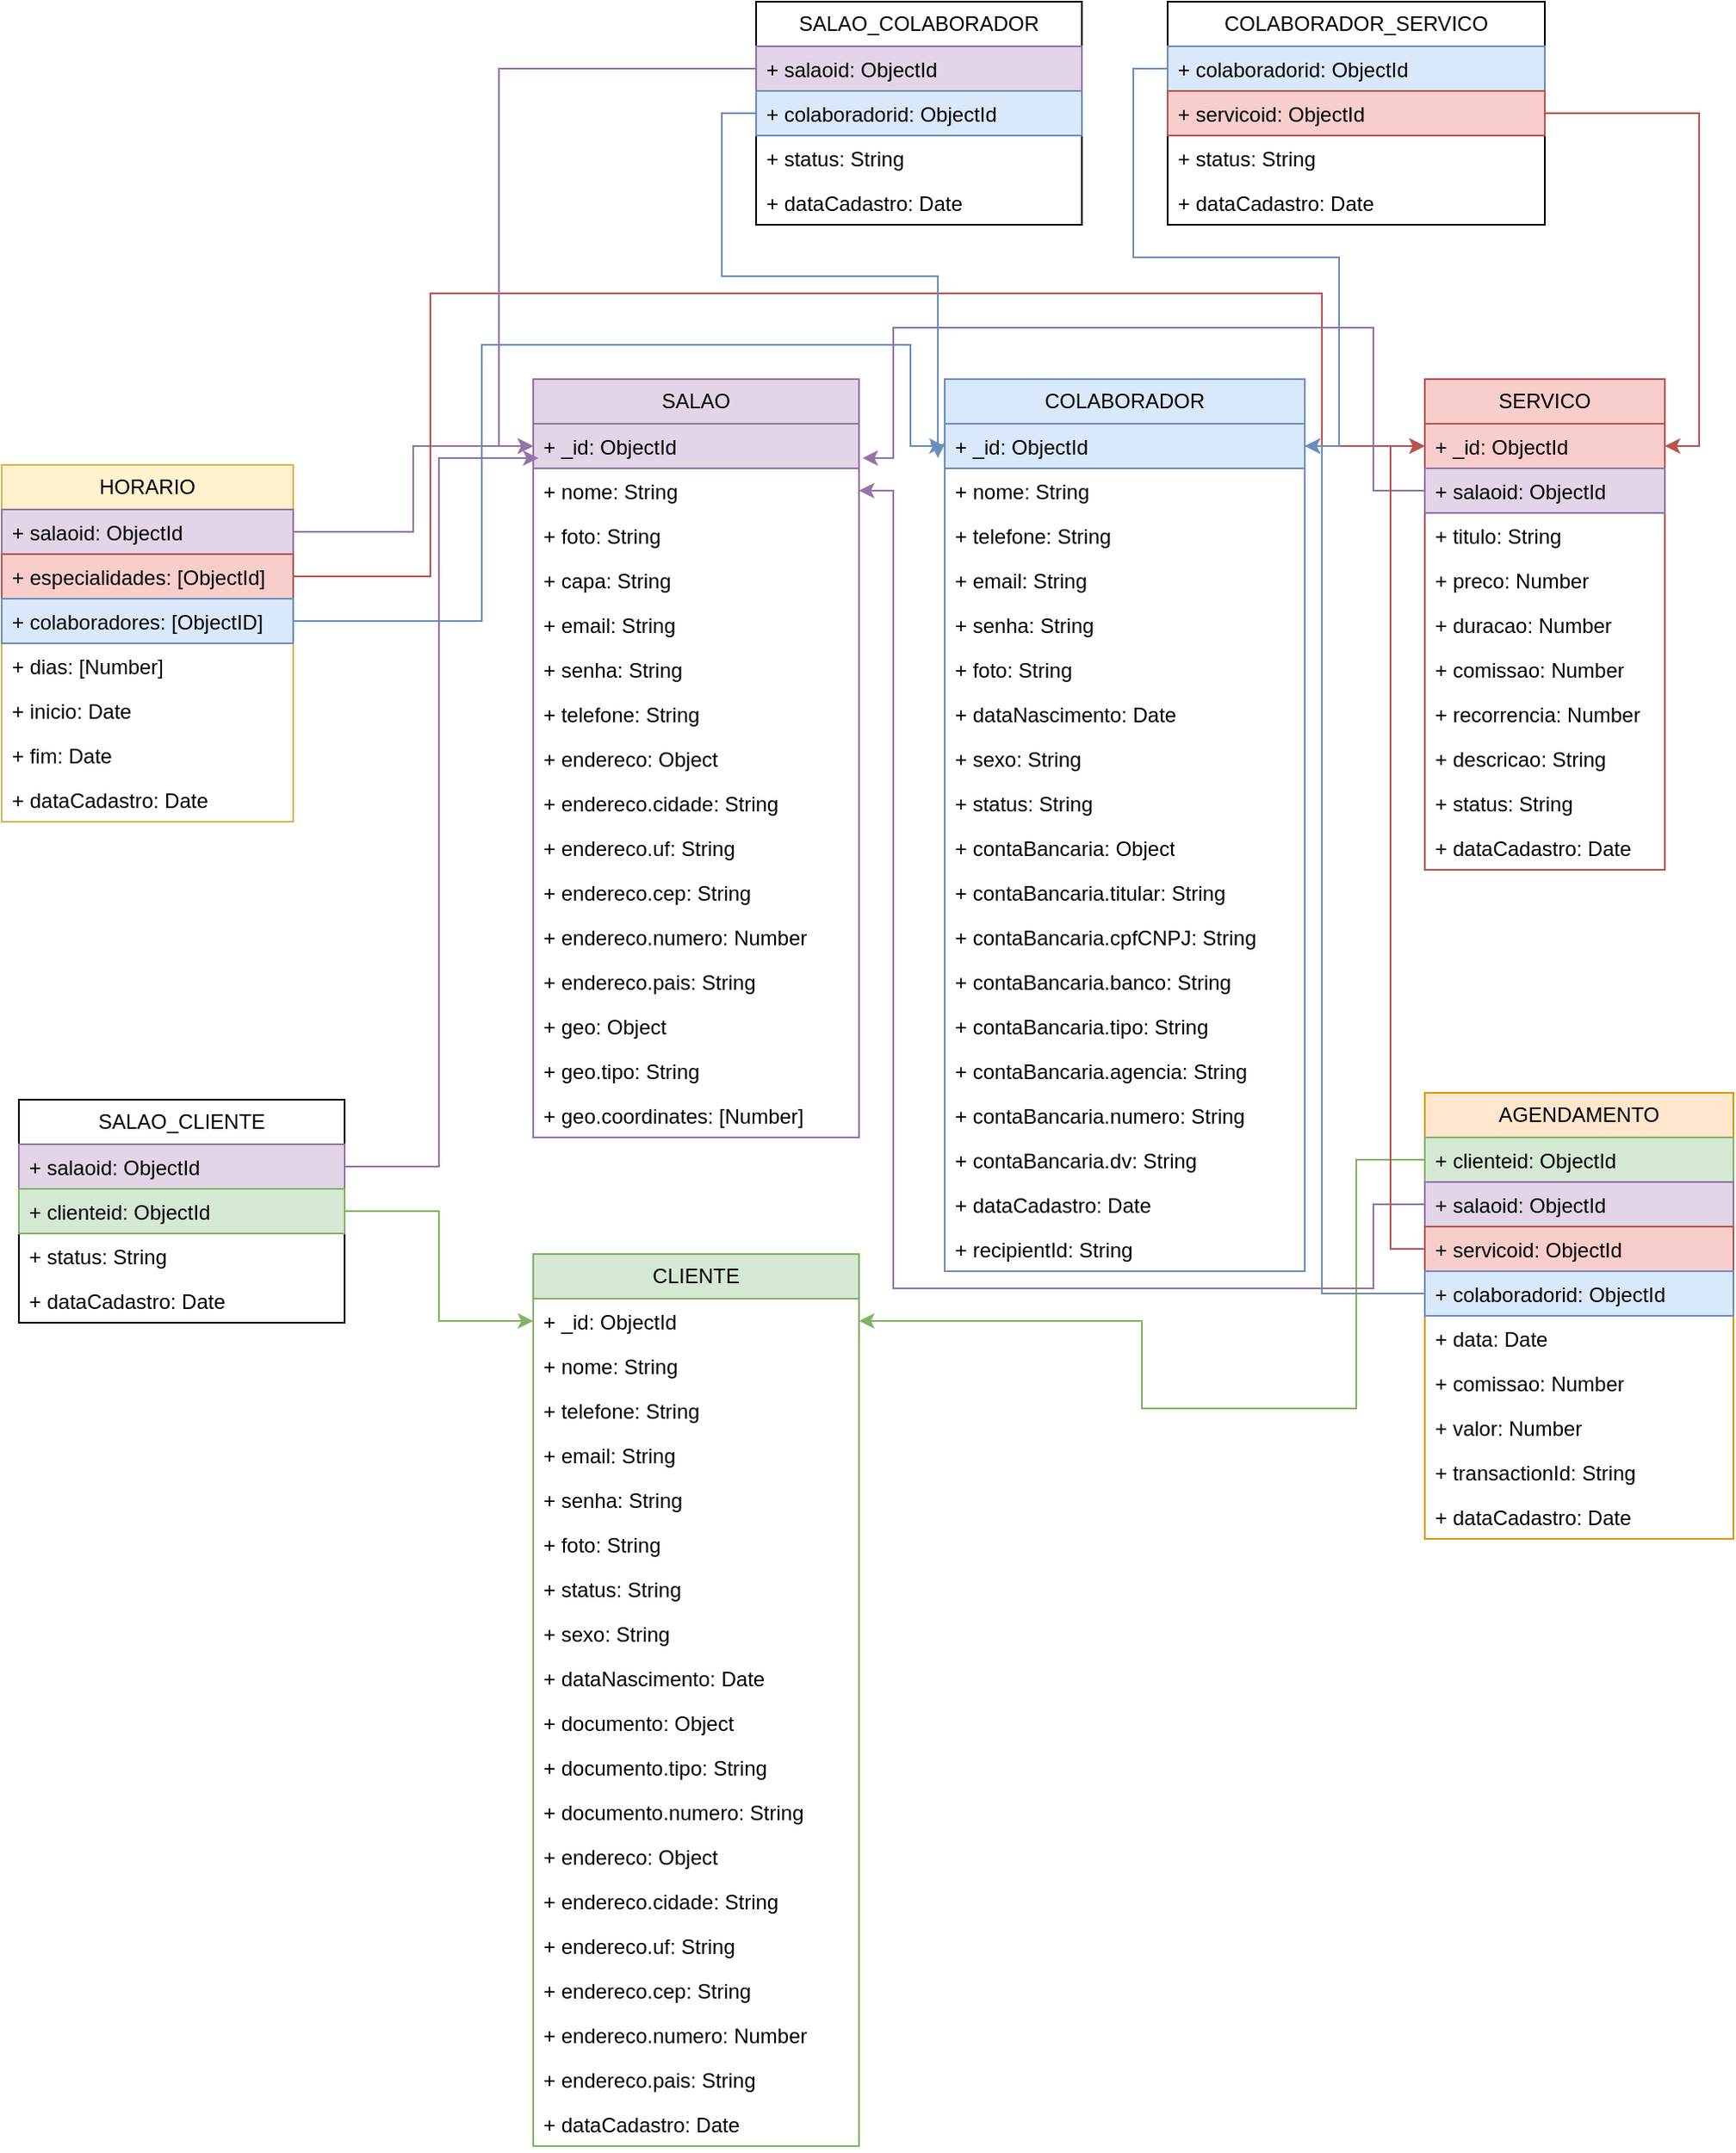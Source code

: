 <mxfile version="21.6.9" type="device">
  <diagram name="Página-1" id="pTal4wzW6NdU5dptqtZZ">
    <mxGraphModel dx="2876" dy="2298" grid="1" gridSize="10" guides="1" tooltips="1" connect="1" arrows="1" fold="1" page="1" pageScale="1" pageWidth="827" pageHeight="1169" math="0" shadow="0">
      <root>
        <mxCell id="0" />
        <mxCell id="1" parent="0" />
        <mxCell id="RB24_wowcTz3OjZPQ2FV-1" value="SALAO" style="swimlane;fontStyle=0;childLayout=stackLayout;horizontal=1;startSize=26;fillColor=#e1d5e7;horizontalStack=0;resizeParent=1;resizeParentMax=0;resizeLast=0;collapsible=1;marginBottom=0;whiteSpace=wrap;html=1;strokeColor=#9673a6;" vertex="1" parent="1">
          <mxGeometry x="20" y="80" width="190" height="442" as="geometry" />
        </mxCell>
        <mxCell id="RB24_wowcTz3OjZPQ2FV-2" value="+ _id: ObjectId" style="text;strokeColor=#9673a6;fillColor=#e1d5e7;align=left;verticalAlign=top;spacingLeft=4;spacingRight=4;overflow=hidden;rotatable=0;points=[[0,0.5],[1,0.5]];portConstraint=eastwest;whiteSpace=wrap;html=1;" vertex="1" parent="RB24_wowcTz3OjZPQ2FV-1">
          <mxGeometry y="26" width="190" height="26" as="geometry" />
        </mxCell>
        <mxCell id="RB24_wowcTz3OjZPQ2FV-3" value="+ nome: String" style="text;strokeColor=none;fillColor=none;align=left;verticalAlign=top;spacingLeft=4;spacingRight=4;overflow=hidden;rotatable=0;points=[[0,0.5],[1,0.5]];portConstraint=eastwest;whiteSpace=wrap;html=1;" vertex="1" parent="RB24_wowcTz3OjZPQ2FV-1">
          <mxGeometry y="52" width="190" height="26" as="geometry" />
        </mxCell>
        <mxCell id="RB24_wowcTz3OjZPQ2FV-4" value="+ foto: String" style="text;strokeColor=none;fillColor=none;align=left;verticalAlign=top;spacingLeft=4;spacingRight=4;overflow=hidden;rotatable=0;points=[[0,0.5],[1,0.5]];portConstraint=eastwest;whiteSpace=wrap;html=1;" vertex="1" parent="RB24_wowcTz3OjZPQ2FV-1">
          <mxGeometry y="78" width="190" height="26" as="geometry" />
        </mxCell>
        <mxCell id="RB24_wowcTz3OjZPQ2FV-5" value="+ capa: String" style="text;strokeColor=none;fillColor=none;align=left;verticalAlign=top;spacingLeft=4;spacingRight=4;overflow=hidden;rotatable=0;points=[[0,0.5],[1,0.5]];portConstraint=eastwest;whiteSpace=wrap;html=1;" vertex="1" parent="RB24_wowcTz3OjZPQ2FV-1">
          <mxGeometry y="104" width="190" height="26" as="geometry" />
        </mxCell>
        <mxCell id="RB24_wowcTz3OjZPQ2FV-6" value="+ email: String" style="text;strokeColor=none;fillColor=none;align=left;verticalAlign=top;spacingLeft=4;spacingRight=4;overflow=hidden;rotatable=0;points=[[0,0.5],[1,0.5]];portConstraint=eastwest;whiteSpace=wrap;html=1;" vertex="1" parent="RB24_wowcTz3OjZPQ2FV-1">
          <mxGeometry y="130" width="190" height="26" as="geometry" />
        </mxCell>
        <mxCell id="RB24_wowcTz3OjZPQ2FV-7" value="+ senha: String" style="text;strokeColor=none;fillColor=none;align=left;verticalAlign=top;spacingLeft=4;spacingRight=4;overflow=hidden;rotatable=0;points=[[0,0.5],[1,0.5]];portConstraint=eastwest;whiteSpace=wrap;html=1;" vertex="1" parent="RB24_wowcTz3OjZPQ2FV-1">
          <mxGeometry y="156" width="190" height="26" as="geometry" />
        </mxCell>
        <mxCell id="RB24_wowcTz3OjZPQ2FV-8" value="+ telefone: String" style="text;strokeColor=none;fillColor=none;align=left;verticalAlign=top;spacingLeft=4;spacingRight=4;overflow=hidden;rotatable=0;points=[[0,0.5],[1,0.5]];portConstraint=eastwest;whiteSpace=wrap;html=1;" vertex="1" parent="RB24_wowcTz3OjZPQ2FV-1">
          <mxGeometry y="182" width="190" height="26" as="geometry" />
        </mxCell>
        <mxCell id="RB24_wowcTz3OjZPQ2FV-9" value="+ endereco: Object" style="text;strokeColor=none;fillColor=none;align=left;verticalAlign=top;spacingLeft=4;spacingRight=4;overflow=hidden;rotatable=0;points=[[0,0.5],[1,0.5]];portConstraint=eastwest;whiteSpace=wrap;html=1;" vertex="1" parent="RB24_wowcTz3OjZPQ2FV-1">
          <mxGeometry y="208" width="190" height="26" as="geometry" />
        </mxCell>
        <mxCell id="RB24_wowcTz3OjZPQ2FV-10" value="+ endereco.cidade: String" style="text;strokeColor=none;fillColor=none;align=left;verticalAlign=top;spacingLeft=4;spacingRight=4;overflow=hidden;rotatable=0;points=[[0,0.5],[1,0.5]];portConstraint=eastwest;whiteSpace=wrap;html=1;" vertex="1" parent="RB24_wowcTz3OjZPQ2FV-1">
          <mxGeometry y="234" width="190" height="26" as="geometry" />
        </mxCell>
        <mxCell id="RB24_wowcTz3OjZPQ2FV-11" value="+ endereco.uf: String" style="text;strokeColor=none;fillColor=none;align=left;verticalAlign=top;spacingLeft=4;spacingRight=4;overflow=hidden;rotatable=0;points=[[0,0.5],[1,0.5]];portConstraint=eastwest;whiteSpace=wrap;html=1;" vertex="1" parent="RB24_wowcTz3OjZPQ2FV-1">
          <mxGeometry y="260" width="190" height="26" as="geometry" />
        </mxCell>
        <mxCell id="RB24_wowcTz3OjZPQ2FV-12" value="+ endereco.cep: String" style="text;strokeColor=none;fillColor=none;align=left;verticalAlign=top;spacingLeft=4;spacingRight=4;overflow=hidden;rotatable=0;points=[[0,0.5],[1,0.5]];portConstraint=eastwest;whiteSpace=wrap;html=1;" vertex="1" parent="RB24_wowcTz3OjZPQ2FV-1">
          <mxGeometry y="286" width="190" height="26" as="geometry" />
        </mxCell>
        <mxCell id="RB24_wowcTz3OjZPQ2FV-14" value="+ endereco.numero: Number" style="text;strokeColor=none;fillColor=none;align=left;verticalAlign=top;spacingLeft=4;spacingRight=4;overflow=hidden;rotatable=0;points=[[0,0.5],[1,0.5]];portConstraint=eastwest;whiteSpace=wrap;html=1;" vertex="1" parent="RB24_wowcTz3OjZPQ2FV-1">
          <mxGeometry y="312" width="190" height="26" as="geometry" />
        </mxCell>
        <mxCell id="RB24_wowcTz3OjZPQ2FV-15" value="+ endereco.pais: String" style="text;strokeColor=none;fillColor=none;align=left;verticalAlign=top;spacingLeft=4;spacingRight=4;overflow=hidden;rotatable=0;points=[[0,0.5],[1,0.5]];portConstraint=eastwest;whiteSpace=wrap;html=1;" vertex="1" parent="RB24_wowcTz3OjZPQ2FV-1">
          <mxGeometry y="338" width="190" height="26" as="geometry" />
        </mxCell>
        <mxCell id="RB24_wowcTz3OjZPQ2FV-16" value="+ geo: Object" style="text;strokeColor=none;fillColor=none;align=left;verticalAlign=top;spacingLeft=4;spacingRight=4;overflow=hidden;rotatable=0;points=[[0,0.5],[1,0.5]];portConstraint=eastwest;whiteSpace=wrap;html=1;" vertex="1" parent="RB24_wowcTz3OjZPQ2FV-1">
          <mxGeometry y="364" width="190" height="26" as="geometry" />
        </mxCell>
        <mxCell id="RB24_wowcTz3OjZPQ2FV-17" value="+ geo.tipo: String" style="text;strokeColor=none;fillColor=none;align=left;verticalAlign=top;spacingLeft=4;spacingRight=4;overflow=hidden;rotatable=0;points=[[0,0.5],[1,0.5]];portConstraint=eastwest;whiteSpace=wrap;html=1;" vertex="1" parent="RB24_wowcTz3OjZPQ2FV-1">
          <mxGeometry y="390" width="190" height="26" as="geometry" />
        </mxCell>
        <mxCell id="RB24_wowcTz3OjZPQ2FV-18" value="+ geo.coordinates: [Number]" style="text;strokeColor=none;fillColor=none;align=left;verticalAlign=top;spacingLeft=4;spacingRight=4;overflow=hidden;rotatable=0;points=[[0,0.5],[1,0.5]];portConstraint=eastwest;whiteSpace=wrap;html=1;" vertex="1" parent="RB24_wowcTz3OjZPQ2FV-1">
          <mxGeometry y="416" width="190" height="26" as="geometry" />
        </mxCell>
        <mxCell id="RB24_wowcTz3OjZPQ2FV-19" value="COLABORADOR" style="swimlane;fontStyle=0;childLayout=stackLayout;horizontal=1;startSize=26;fillColor=#dae8fc;horizontalStack=0;resizeParent=1;resizeParentMax=0;resizeLast=0;collapsible=1;marginBottom=0;whiteSpace=wrap;html=1;strokeColor=#6c8ebf;" vertex="1" parent="1">
          <mxGeometry x="260" y="80" width="210" height="520" as="geometry" />
        </mxCell>
        <mxCell id="RB24_wowcTz3OjZPQ2FV-20" value="+ _id: ObjectId" style="text;strokeColor=#6c8ebf;fillColor=#dae8fc;align=left;verticalAlign=top;spacingLeft=4;spacingRight=4;overflow=hidden;rotatable=0;points=[[0,0.5],[1,0.5]];portConstraint=eastwest;whiteSpace=wrap;html=1;" vertex="1" parent="RB24_wowcTz3OjZPQ2FV-19">
          <mxGeometry y="26" width="210" height="26" as="geometry" />
        </mxCell>
        <mxCell id="RB24_wowcTz3OjZPQ2FV-21" value="+ nome: String" style="text;strokeColor=none;fillColor=none;align=left;verticalAlign=top;spacingLeft=4;spacingRight=4;overflow=hidden;rotatable=0;points=[[0,0.5],[1,0.5]];portConstraint=eastwest;whiteSpace=wrap;html=1;" vertex="1" parent="RB24_wowcTz3OjZPQ2FV-19">
          <mxGeometry y="52" width="210" height="26" as="geometry" />
        </mxCell>
        <mxCell id="RB24_wowcTz3OjZPQ2FV-22" value="+ telefone: String" style="text;strokeColor=none;fillColor=none;align=left;verticalAlign=top;spacingLeft=4;spacingRight=4;overflow=hidden;rotatable=0;points=[[0,0.5],[1,0.5]];portConstraint=eastwest;whiteSpace=wrap;html=1;" vertex="1" parent="RB24_wowcTz3OjZPQ2FV-19">
          <mxGeometry y="78" width="210" height="26" as="geometry" />
        </mxCell>
        <mxCell id="RB24_wowcTz3OjZPQ2FV-23" value="+ email: String" style="text;strokeColor=none;fillColor=none;align=left;verticalAlign=top;spacingLeft=4;spacingRight=4;overflow=hidden;rotatable=0;points=[[0,0.5],[1,0.5]];portConstraint=eastwest;whiteSpace=wrap;html=1;" vertex="1" parent="RB24_wowcTz3OjZPQ2FV-19">
          <mxGeometry y="104" width="210" height="26" as="geometry" />
        </mxCell>
        <mxCell id="RB24_wowcTz3OjZPQ2FV-24" value="+ senha: String" style="text;strokeColor=none;fillColor=none;align=left;verticalAlign=top;spacingLeft=4;spacingRight=4;overflow=hidden;rotatable=0;points=[[0,0.5],[1,0.5]];portConstraint=eastwest;whiteSpace=wrap;html=1;" vertex="1" parent="RB24_wowcTz3OjZPQ2FV-19">
          <mxGeometry y="130" width="210" height="26" as="geometry" />
        </mxCell>
        <mxCell id="RB24_wowcTz3OjZPQ2FV-25" value="+ foto: String" style="text;strokeColor=none;fillColor=none;align=left;verticalAlign=top;spacingLeft=4;spacingRight=4;overflow=hidden;rotatable=0;points=[[0,0.5],[1,0.5]];portConstraint=eastwest;whiteSpace=wrap;html=1;" vertex="1" parent="RB24_wowcTz3OjZPQ2FV-19">
          <mxGeometry y="156" width="210" height="26" as="geometry" />
        </mxCell>
        <mxCell id="RB24_wowcTz3OjZPQ2FV-26" value="+ dataNascimento: Date" style="text;strokeColor=none;fillColor=none;align=left;verticalAlign=top;spacingLeft=4;spacingRight=4;overflow=hidden;rotatable=0;points=[[0,0.5],[1,0.5]];portConstraint=eastwest;whiteSpace=wrap;html=1;" vertex="1" parent="RB24_wowcTz3OjZPQ2FV-19">
          <mxGeometry y="182" width="210" height="26" as="geometry" />
        </mxCell>
        <mxCell id="RB24_wowcTz3OjZPQ2FV-27" value="+ sexo: String" style="text;strokeColor=none;fillColor=none;align=left;verticalAlign=top;spacingLeft=4;spacingRight=4;overflow=hidden;rotatable=0;points=[[0,0.5],[1,0.5]];portConstraint=eastwest;whiteSpace=wrap;html=1;" vertex="1" parent="RB24_wowcTz3OjZPQ2FV-19">
          <mxGeometry y="208" width="210" height="26" as="geometry" />
        </mxCell>
        <mxCell id="RB24_wowcTz3OjZPQ2FV-28" value="+ status: String" style="text;strokeColor=none;fillColor=none;align=left;verticalAlign=top;spacingLeft=4;spacingRight=4;overflow=hidden;rotatable=0;points=[[0,0.5],[1,0.5]];portConstraint=eastwest;whiteSpace=wrap;html=1;" vertex="1" parent="RB24_wowcTz3OjZPQ2FV-19">
          <mxGeometry y="234" width="210" height="26" as="geometry" />
        </mxCell>
        <mxCell id="RB24_wowcTz3OjZPQ2FV-29" value="+ contaBancaria: Object" style="text;strokeColor=none;fillColor=none;align=left;verticalAlign=top;spacingLeft=4;spacingRight=4;overflow=hidden;rotatable=0;points=[[0,0.5],[1,0.5]];portConstraint=eastwest;whiteSpace=wrap;html=1;" vertex="1" parent="RB24_wowcTz3OjZPQ2FV-19">
          <mxGeometry y="260" width="210" height="26" as="geometry" />
        </mxCell>
        <mxCell id="RB24_wowcTz3OjZPQ2FV-30" value="+ contaBancaria.titular: String" style="text;strokeColor=none;fillColor=none;align=left;verticalAlign=top;spacingLeft=4;spacingRight=4;overflow=hidden;rotatable=0;points=[[0,0.5],[1,0.5]];portConstraint=eastwest;whiteSpace=wrap;html=1;" vertex="1" parent="RB24_wowcTz3OjZPQ2FV-19">
          <mxGeometry y="286" width="210" height="26" as="geometry" />
        </mxCell>
        <mxCell id="RB24_wowcTz3OjZPQ2FV-31" value="+ contaBancaria.cpfCNPJ: String" style="text;strokeColor=none;fillColor=none;align=left;verticalAlign=top;spacingLeft=4;spacingRight=4;overflow=hidden;rotatable=0;points=[[0,0.5],[1,0.5]];portConstraint=eastwest;whiteSpace=wrap;html=1;" vertex="1" parent="RB24_wowcTz3OjZPQ2FV-19">
          <mxGeometry y="312" width="210" height="26" as="geometry" />
        </mxCell>
        <mxCell id="RB24_wowcTz3OjZPQ2FV-32" value="+ contaBancaria.banco: String" style="text;strokeColor=none;fillColor=none;align=left;verticalAlign=top;spacingLeft=4;spacingRight=4;overflow=hidden;rotatable=0;points=[[0,0.5],[1,0.5]];portConstraint=eastwest;whiteSpace=wrap;html=1;" vertex="1" parent="RB24_wowcTz3OjZPQ2FV-19">
          <mxGeometry y="338" width="210" height="26" as="geometry" />
        </mxCell>
        <mxCell id="RB24_wowcTz3OjZPQ2FV-33" value="+ contaBancaria.tipo: String" style="text;strokeColor=none;fillColor=none;align=left;verticalAlign=top;spacingLeft=4;spacingRight=4;overflow=hidden;rotatable=0;points=[[0,0.5],[1,0.5]];portConstraint=eastwest;whiteSpace=wrap;html=1;" vertex="1" parent="RB24_wowcTz3OjZPQ2FV-19">
          <mxGeometry y="364" width="210" height="26" as="geometry" />
        </mxCell>
        <mxCell id="RB24_wowcTz3OjZPQ2FV-34" value="+ contaBancaria.agencia: String" style="text;strokeColor=none;fillColor=none;align=left;verticalAlign=top;spacingLeft=4;spacingRight=4;overflow=hidden;rotatable=0;points=[[0,0.5],[1,0.5]];portConstraint=eastwest;whiteSpace=wrap;html=1;" vertex="1" parent="RB24_wowcTz3OjZPQ2FV-19">
          <mxGeometry y="390" width="210" height="26" as="geometry" />
        </mxCell>
        <mxCell id="RB24_wowcTz3OjZPQ2FV-35" value="+ contaBancaria.numero: String" style="text;strokeColor=none;fillColor=none;align=left;verticalAlign=top;spacingLeft=4;spacingRight=4;overflow=hidden;rotatable=0;points=[[0,0.5],[1,0.5]];portConstraint=eastwest;whiteSpace=wrap;html=1;" vertex="1" parent="RB24_wowcTz3OjZPQ2FV-19">
          <mxGeometry y="416" width="210" height="26" as="geometry" />
        </mxCell>
        <mxCell id="RB24_wowcTz3OjZPQ2FV-36" value="+ contaBancaria.dv: String" style="text;strokeColor=none;fillColor=none;align=left;verticalAlign=top;spacingLeft=4;spacingRight=4;overflow=hidden;rotatable=0;points=[[0,0.5],[1,0.5]];portConstraint=eastwest;whiteSpace=wrap;html=1;" vertex="1" parent="RB24_wowcTz3OjZPQ2FV-19">
          <mxGeometry y="442" width="210" height="26" as="geometry" />
        </mxCell>
        <mxCell id="RB24_wowcTz3OjZPQ2FV-37" value="+ dataCadastro: Date" style="text;strokeColor=none;fillColor=none;align=left;verticalAlign=top;spacingLeft=4;spacingRight=4;overflow=hidden;rotatable=0;points=[[0,0.5],[1,0.5]];portConstraint=eastwest;whiteSpace=wrap;html=1;" vertex="1" parent="RB24_wowcTz3OjZPQ2FV-19">
          <mxGeometry y="468" width="210" height="26" as="geometry" />
        </mxCell>
        <mxCell id="RB24_wowcTz3OjZPQ2FV-38" value="+ recipientId: String" style="text;strokeColor=none;fillColor=none;align=left;verticalAlign=top;spacingLeft=4;spacingRight=4;overflow=hidden;rotatable=0;points=[[0,0.5],[1,0.5]];portConstraint=eastwest;whiteSpace=wrap;html=1;" vertex="1" parent="RB24_wowcTz3OjZPQ2FV-19">
          <mxGeometry y="494" width="210" height="26" as="geometry" />
        </mxCell>
        <mxCell id="RB24_wowcTz3OjZPQ2FV-39" value="SERVICO" style="swimlane;fontStyle=0;childLayout=stackLayout;horizontal=1;startSize=26;fillColor=#f8cecc;horizontalStack=0;resizeParent=1;resizeParentMax=0;resizeLast=0;collapsible=1;marginBottom=0;whiteSpace=wrap;html=1;strokeColor=#b85450;" vertex="1" parent="1">
          <mxGeometry x="540" y="80" width="140" height="286" as="geometry" />
        </mxCell>
        <mxCell id="RB24_wowcTz3OjZPQ2FV-40" value="+ _id: ObjectId" style="text;strokeColor=#b85450;fillColor=#f8cecc;align=left;verticalAlign=top;spacingLeft=4;spacingRight=4;overflow=hidden;rotatable=0;points=[[0,0.5],[1,0.5]];portConstraint=eastwest;whiteSpace=wrap;html=1;" vertex="1" parent="RB24_wowcTz3OjZPQ2FV-39">
          <mxGeometry y="26" width="140" height="26" as="geometry" />
        </mxCell>
        <mxCell id="RB24_wowcTz3OjZPQ2FV-41" value="+ salaoid: ObjectId" style="text;strokeColor=#9673a6;fillColor=#e1d5e7;align=left;verticalAlign=top;spacingLeft=4;spacingRight=4;overflow=hidden;rotatable=0;points=[[0,0.5],[1,0.5]];portConstraint=eastwest;whiteSpace=wrap;html=1;" vertex="1" parent="RB24_wowcTz3OjZPQ2FV-39">
          <mxGeometry y="52" width="140" height="26" as="geometry" />
        </mxCell>
        <mxCell id="RB24_wowcTz3OjZPQ2FV-42" value="+ titulo: String" style="text;strokeColor=none;fillColor=none;align=left;verticalAlign=top;spacingLeft=4;spacingRight=4;overflow=hidden;rotatable=0;points=[[0,0.5],[1,0.5]];portConstraint=eastwest;whiteSpace=wrap;html=1;" vertex="1" parent="RB24_wowcTz3OjZPQ2FV-39">
          <mxGeometry y="78" width="140" height="26" as="geometry" />
        </mxCell>
        <mxCell id="RB24_wowcTz3OjZPQ2FV-43" value="+ preco: Number" style="text;strokeColor=none;fillColor=none;align=left;verticalAlign=top;spacingLeft=4;spacingRight=4;overflow=hidden;rotatable=0;points=[[0,0.5],[1,0.5]];portConstraint=eastwest;whiteSpace=wrap;html=1;" vertex="1" parent="RB24_wowcTz3OjZPQ2FV-39">
          <mxGeometry y="104" width="140" height="26" as="geometry" />
        </mxCell>
        <mxCell id="RB24_wowcTz3OjZPQ2FV-44" value="+ duracao: Number" style="text;strokeColor=none;fillColor=none;align=left;verticalAlign=top;spacingLeft=4;spacingRight=4;overflow=hidden;rotatable=0;points=[[0,0.5],[1,0.5]];portConstraint=eastwest;whiteSpace=wrap;html=1;" vertex="1" parent="RB24_wowcTz3OjZPQ2FV-39">
          <mxGeometry y="130" width="140" height="26" as="geometry" />
        </mxCell>
        <mxCell id="RB24_wowcTz3OjZPQ2FV-45" value="+ comissao: Number" style="text;strokeColor=none;fillColor=none;align=left;verticalAlign=top;spacingLeft=4;spacingRight=4;overflow=hidden;rotatable=0;points=[[0,0.5],[1,0.5]];portConstraint=eastwest;whiteSpace=wrap;html=1;" vertex="1" parent="RB24_wowcTz3OjZPQ2FV-39">
          <mxGeometry y="156" width="140" height="26" as="geometry" />
        </mxCell>
        <mxCell id="RB24_wowcTz3OjZPQ2FV-46" value="+ recorrencia: Number" style="text;strokeColor=none;fillColor=none;align=left;verticalAlign=top;spacingLeft=4;spacingRight=4;overflow=hidden;rotatable=0;points=[[0,0.5],[1,0.5]];portConstraint=eastwest;whiteSpace=wrap;html=1;" vertex="1" parent="RB24_wowcTz3OjZPQ2FV-39">
          <mxGeometry y="182" width="140" height="26" as="geometry" />
        </mxCell>
        <mxCell id="RB24_wowcTz3OjZPQ2FV-47" value="+ descricao: String" style="text;strokeColor=none;fillColor=none;align=left;verticalAlign=top;spacingLeft=4;spacingRight=4;overflow=hidden;rotatable=0;points=[[0,0.5],[1,0.5]];portConstraint=eastwest;whiteSpace=wrap;html=1;" vertex="1" parent="RB24_wowcTz3OjZPQ2FV-39">
          <mxGeometry y="208" width="140" height="26" as="geometry" />
        </mxCell>
        <mxCell id="RB24_wowcTz3OjZPQ2FV-48" value="+ status: String" style="text;strokeColor=none;fillColor=none;align=left;verticalAlign=top;spacingLeft=4;spacingRight=4;overflow=hidden;rotatable=0;points=[[0,0.5],[1,0.5]];portConstraint=eastwest;whiteSpace=wrap;html=1;" vertex="1" parent="RB24_wowcTz3OjZPQ2FV-39">
          <mxGeometry y="234" width="140" height="26" as="geometry" />
        </mxCell>
        <mxCell id="RB24_wowcTz3OjZPQ2FV-49" value="+ dataCadastro: Date" style="text;strokeColor=none;fillColor=none;align=left;verticalAlign=top;spacingLeft=4;spacingRight=4;overflow=hidden;rotatable=0;points=[[0,0.5],[1,0.5]];portConstraint=eastwest;whiteSpace=wrap;html=1;" vertex="1" parent="RB24_wowcTz3OjZPQ2FV-39">
          <mxGeometry y="260" width="140" height="26" as="geometry" />
        </mxCell>
        <mxCell id="RB24_wowcTz3OjZPQ2FV-50" value="HORARIO" style="swimlane;fontStyle=0;childLayout=stackLayout;horizontal=1;startSize=26;fillColor=#fff2cc;horizontalStack=0;resizeParent=1;resizeParentMax=0;resizeLast=0;collapsible=1;marginBottom=0;whiteSpace=wrap;html=1;strokeColor=#d6b656;" vertex="1" parent="1">
          <mxGeometry x="-290" y="130" width="170" height="208" as="geometry" />
        </mxCell>
        <mxCell id="RB24_wowcTz3OjZPQ2FV-51" value="+ salaoid: ObjectId" style="text;strokeColor=#9673a6;fillColor=#e1d5e7;align=left;verticalAlign=top;spacingLeft=4;spacingRight=4;overflow=hidden;rotatable=0;points=[[0,0.5],[1,0.5]];portConstraint=eastwest;whiteSpace=wrap;html=1;" vertex="1" parent="RB24_wowcTz3OjZPQ2FV-50">
          <mxGeometry y="26" width="170" height="26" as="geometry" />
        </mxCell>
        <mxCell id="RB24_wowcTz3OjZPQ2FV-52" value="+ especialidades: [ObjectId]" style="text;strokeColor=#b85450;fillColor=#f8cecc;align=left;verticalAlign=top;spacingLeft=4;spacingRight=4;overflow=hidden;rotatable=0;points=[[0,0.5],[1,0.5]];portConstraint=eastwest;whiteSpace=wrap;html=1;" vertex="1" parent="RB24_wowcTz3OjZPQ2FV-50">
          <mxGeometry y="52" width="170" height="26" as="geometry" />
        </mxCell>
        <mxCell id="RB24_wowcTz3OjZPQ2FV-53" value="+ colaboradores: [ObjectID]" style="text;strokeColor=#6c8ebf;fillColor=#dae8fc;align=left;verticalAlign=top;spacingLeft=4;spacingRight=4;overflow=hidden;rotatable=0;points=[[0,0.5],[1,0.5]];portConstraint=eastwest;whiteSpace=wrap;html=1;" vertex="1" parent="RB24_wowcTz3OjZPQ2FV-50">
          <mxGeometry y="78" width="170" height="26" as="geometry" />
        </mxCell>
        <mxCell id="RB24_wowcTz3OjZPQ2FV-58" value="+ dias: [Number]" style="text;strokeColor=none;fillColor=none;align=left;verticalAlign=top;spacingLeft=4;spacingRight=4;overflow=hidden;rotatable=0;points=[[0,0.5],[1,0.5]];portConstraint=eastwest;whiteSpace=wrap;html=1;" vertex="1" parent="RB24_wowcTz3OjZPQ2FV-50">
          <mxGeometry y="104" width="170" height="26" as="geometry" />
        </mxCell>
        <mxCell id="RB24_wowcTz3OjZPQ2FV-59" value="+ inicio: Date" style="text;strokeColor=none;fillColor=none;align=left;verticalAlign=top;spacingLeft=4;spacingRight=4;overflow=hidden;rotatable=0;points=[[0,0.5],[1,0.5]];portConstraint=eastwest;whiteSpace=wrap;html=1;" vertex="1" parent="RB24_wowcTz3OjZPQ2FV-50">
          <mxGeometry y="130" width="170" height="26" as="geometry" />
        </mxCell>
        <mxCell id="RB24_wowcTz3OjZPQ2FV-60" value="+ fim: Date" style="text;strokeColor=none;fillColor=none;align=left;verticalAlign=top;spacingLeft=4;spacingRight=4;overflow=hidden;rotatable=0;points=[[0,0.5],[1,0.5]];portConstraint=eastwest;whiteSpace=wrap;html=1;" vertex="1" parent="RB24_wowcTz3OjZPQ2FV-50">
          <mxGeometry y="156" width="170" height="26" as="geometry" />
        </mxCell>
        <mxCell id="RB24_wowcTz3OjZPQ2FV-61" value="+ dataCadastro: Date" style="text;strokeColor=none;fillColor=none;align=left;verticalAlign=top;spacingLeft=4;spacingRight=4;overflow=hidden;rotatable=0;points=[[0,0.5],[1,0.5]];portConstraint=eastwest;whiteSpace=wrap;html=1;" vertex="1" parent="RB24_wowcTz3OjZPQ2FV-50">
          <mxGeometry y="182" width="170" height="26" as="geometry" />
        </mxCell>
        <mxCell id="RB24_wowcTz3OjZPQ2FV-64" style="edgeStyle=orthogonalEdgeStyle;rounded=0;orthogonalLoop=1;jettySize=auto;html=1;exitX=1;exitY=0.5;exitDx=0;exitDy=0;entryX=0;entryY=0.5;entryDx=0;entryDy=0;fillColor=#e1d5e7;strokeColor=#9673a6;" edge="1" parent="1" source="RB24_wowcTz3OjZPQ2FV-51" target="RB24_wowcTz3OjZPQ2FV-2">
          <mxGeometry relative="1" as="geometry" />
        </mxCell>
        <mxCell id="RB24_wowcTz3OjZPQ2FV-65" style="edgeStyle=orthogonalEdgeStyle;rounded=0;orthogonalLoop=1;jettySize=auto;html=1;exitX=1;exitY=0.5;exitDx=0;exitDy=0;entryX=0;entryY=0.5;entryDx=0;entryDy=0;fillColor=#f8cecc;strokeColor=#b85450;" edge="1" parent="1" source="RB24_wowcTz3OjZPQ2FV-52" target="RB24_wowcTz3OjZPQ2FV-40">
          <mxGeometry relative="1" as="geometry">
            <Array as="points">
              <mxPoint x="-40" y="195" />
              <mxPoint x="-40" y="30" />
              <mxPoint x="480" y="30" />
              <mxPoint x="480" y="119" />
            </Array>
          </mxGeometry>
        </mxCell>
        <mxCell id="RB24_wowcTz3OjZPQ2FV-66" style="edgeStyle=orthogonalEdgeStyle;rounded=0;orthogonalLoop=1;jettySize=auto;html=1;exitX=1;exitY=0.5;exitDx=0;exitDy=0;entryX=0;entryY=0.5;entryDx=0;entryDy=0;fillColor=#dae8fc;strokeColor=#6c8ebf;" edge="1" parent="1" source="RB24_wowcTz3OjZPQ2FV-53" target="RB24_wowcTz3OjZPQ2FV-20">
          <mxGeometry relative="1" as="geometry">
            <Array as="points">
              <mxPoint x="-10" y="221" />
              <mxPoint x="-10" y="60" />
              <mxPoint x="240" y="60" />
            </Array>
          </mxGeometry>
        </mxCell>
        <mxCell id="RB24_wowcTz3OjZPQ2FV-67" style="edgeStyle=orthogonalEdgeStyle;rounded=0;orthogonalLoop=1;jettySize=auto;html=1;exitX=0;exitY=0.5;exitDx=0;exitDy=0;entryX=1.011;entryY=0.769;entryDx=0;entryDy=0;entryPerimeter=0;fillColor=#e1d5e7;strokeColor=#9673a6;" edge="1" parent="1" source="RB24_wowcTz3OjZPQ2FV-41" target="RB24_wowcTz3OjZPQ2FV-2">
          <mxGeometry relative="1" as="geometry">
            <Array as="points">
              <mxPoint x="510" y="145" />
              <mxPoint x="510" y="50" />
              <mxPoint x="230" y="50" />
              <mxPoint x="230" y="126" />
            </Array>
          </mxGeometry>
        </mxCell>
        <mxCell id="RB24_wowcTz3OjZPQ2FV-68" value="SALAO_COLABORADOR" style="swimlane;fontStyle=0;childLayout=stackLayout;horizontal=1;startSize=26;fillColor=none;horizontalStack=0;resizeParent=1;resizeParentMax=0;resizeLast=0;collapsible=1;marginBottom=0;whiteSpace=wrap;html=1;" vertex="1" parent="1">
          <mxGeometry x="150" y="-140" width="190" height="130" as="geometry" />
        </mxCell>
        <mxCell id="RB24_wowcTz3OjZPQ2FV-69" value="+ salaoid: ObjectId" style="text;strokeColor=#9673a6;fillColor=#e1d5e7;align=left;verticalAlign=top;spacingLeft=4;spacingRight=4;overflow=hidden;rotatable=0;points=[[0,0.5],[1,0.5]];portConstraint=eastwest;whiteSpace=wrap;html=1;" vertex="1" parent="RB24_wowcTz3OjZPQ2FV-68">
          <mxGeometry y="26" width="190" height="26" as="geometry" />
        </mxCell>
        <mxCell id="RB24_wowcTz3OjZPQ2FV-70" value="+ colaboradorid: ObjectId" style="text;strokeColor=#6c8ebf;fillColor=#dae8fc;align=left;verticalAlign=top;spacingLeft=4;spacingRight=4;overflow=hidden;rotatable=0;points=[[0,0.5],[1,0.5]];portConstraint=eastwest;whiteSpace=wrap;html=1;" vertex="1" parent="RB24_wowcTz3OjZPQ2FV-68">
          <mxGeometry y="52" width="190" height="26" as="geometry" />
        </mxCell>
        <mxCell id="RB24_wowcTz3OjZPQ2FV-71" value="+ status: String" style="text;strokeColor=none;fillColor=none;align=left;verticalAlign=top;spacingLeft=4;spacingRight=4;overflow=hidden;rotatable=0;points=[[0,0.5],[1,0.5]];portConstraint=eastwest;whiteSpace=wrap;html=1;" vertex="1" parent="RB24_wowcTz3OjZPQ2FV-68">
          <mxGeometry y="78" width="190" height="26" as="geometry" />
        </mxCell>
        <mxCell id="RB24_wowcTz3OjZPQ2FV-72" value="+ dataCadastro: Date" style="text;strokeColor=none;fillColor=none;align=left;verticalAlign=top;spacingLeft=4;spacingRight=4;overflow=hidden;rotatable=0;points=[[0,0.5],[1,0.5]];portConstraint=eastwest;whiteSpace=wrap;html=1;" vertex="1" parent="RB24_wowcTz3OjZPQ2FV-68">
          <mxGeometry y="104" width="190" height="26" as="geometry" />
        </mxCell>
        <mxCell id="RB24_wowcTz3OjZPQ2FV-73" style="edgeStyle=orthogonalEdgeStyle;rounded=0;orthogonalLoop=1;jettySize=auto;html=1;exitX=0;exitY=0.5;exitDx=0;exitDy=0;entryX=0;entryY=0.5;entryDx=0;entryDy=0;fillColor=#e1d5e7;strokeColor=#9673a6;" edge="1" parent="1" source="RB24_wowcTz3OjZPQ2FV-69" target="RB24_wowcTz3OjZPQ2FV-2">
          <mxGeometry relative="1" as="geometry" />
        </mxCell>
        <mxCell id="RB24_wowcTz3OjZPQ2FV-74" style="edgeStyle=orthogonalEdgeStyle;rounded=0;orthogonalLoop=1;jettySize=auto;html=1;exitX=0;exitY=0.5;exitDx=0;exitDy=0;entryX=-0.019;entryY=0.769;entryDx=0;entryDy=0;entryPerimeter=0;fillColor=#dae8fc;strokeColor=#6c8ebf;" edge="1" parent="1" source="RB24_wowcTz3OjZPQ2FV-70" target="RB24_wowcTz3OjZPQ2FV-20">
          <mxGeometry relative="1" as="geometry">
            <Array as="points">
              <mxPoint x="130" y="-75" />
              <mxPoint x="130" y="20" />
              <mxPoint x="256" y="20" />
            </Array>
          </mxGeometry>
        </mxCell>
        <mxCell id="RB24_wowcTz3OjZPQ2FV-81" style="edgeStyle=orthogonalEdgeStyle;rounded=0;orthogonalLoop=1;jettySize=auto;html=1;exitX=1;exitY=0.5;exitDx=0;exitDy=0;entryX=1;entryY=0.5;entryDx=0;entryDy=0;fillColor=#f8cecc;strokeColor=#b85450;" edge="1" parent="1" source="RB24_wowcTz3OjZPQ2FV-75" target="RB24_wowcTz3OjZPQ2FV-40">
          <mxGeometry relative="1" as="geometry" />
        </mxCell>
        <mxCell id="RB24_wowcTz3OjZPQ2FV-75" value="COLABORADOR_SERVICO" style="swimlane;fontStyle=0;childLayout=stackLayout;horizontal=1;startSize=26;fillColor=none;horizontalStack=0;resizeParent=1;resizeParentMax=0;resizeLast=0;collapsible=1;marginBottom=0;whiteSpace=wrap;html=1;" vertex="1" parent="1">
          <mxGeometry x="390" y="-140" width="220" height="130" as="geometry" />
        </mxCell>
        <mxCell id="RB24_wowcTz3OjZPQ2FV-76" value="+ colaboradorid: ObjectId" style="text;strokeColor=#6c8ebf;fillColor=#dae8fc;align=left;verticalAlign=top;spacingLeft=4;spacingRight=4;overflow=hidden;rotatable=0;points=[[0,0.5],[1,0.5]];portConstraint=eastwest;whiteSpace=wrap;html=1;" vertex="1" parent="RB24_wowcTz3OjZPQ2FV-75">
          <mxGeometry y="26" width="220" height="26" as="geometry" />
        </mxCell>
        <mxCell id="RB24_wowcTz3OjZPQ2FV-77" value="+ servicoid: ObjectId" style="text;strokeColor=#b85450;fillColor=#f8cecc;align=left;verticalAlign=top;spacingLeft=4;spacingRight=4;overflow=hidden;rotatable=0;points=[[0,0.5],[1,0.5]];portConstraint=eastwest;whiteSpace=wrap;html=1;" vertex="1" parent="RB24_wowcTz3OjZPQ2FV-75">
          <mxGeometry y="52" width="220" height="26" as="geometry" />
        </mxCell>
        <mxCell id="RB24_wowcTz3OjZPQ2FV-78" value="+ status: String" style="text;strokeColor=none;fillColor=none;align=left;verticalAlign=top;spacingLeft=4;spacingRight=4;overflow=hidden;rotatable=0;points=[[0,0.5],[1,0.5]];portConstraint=eastwest;whiteSpace=wrap;html=1;" vertex="1" parent="RB24_wowcTz3OjZPQ2FV-75">
          <mxGeometry y="78" width="220" height="26" as="geometry" />
        </mxCell>
        <mxCell id="RB24_wowcTz3OjZPQ2FV-79" value="+ dataCadastro: Date" style="text;strokeColor=none;fillColor=none;align=left;verticalAlign=top;spacingLeft=4;spacingRight=4;overflow=hidden;rotatable=0;points=[[0,0.5],[1,0.5]];portConstraint=eastwest;whiteSpace=wrap;html=1;" vertex="1" parent="RB24_wowcTz3OjZPQ2FV-75">
          <mxGeometry y="104" width="220" height="26" as="geometry" />
        </mxCell>
        <mxCell id="RB24_wowcTz3OjZPQ2FV-80" style="edgeStyle=orthogonalEdgeStyle;rounded=0;orthogonalLoop=1;jettySize=auto;html=1;exitX=0;exitY=0.5;exitDx=0;exitDy=0;entryX=1;entryY=0.5;entryDx=0;entryDy=0;fillColor=#dae8fc;strokeColor=#6c8ebf;" edge="1" parent="1" source="RB24_wowcTz3OjZPQ2FV-76" target="RB24_wowcTz3OjZPQ2FV-20">
          <mxGeometry relative="1" as="geometry" />
        </mxCell>
        <mxCell id="RB24_wowcTz3OjZPQ2FV-82" value="CLIENTE" style="swimlane;fontStyle=0;childLayout=stackLayout;horizontal=1;startSize=26;fillColor=#d5e8d4;horizontalStack=0;resizeParent=1;resizeParentMax=0;resizeLast=0;collapsible=1;marginBottom=0;whiteSpace=wrap;html=1;strokeColor=#82b366;" vertex="1" parent="1">
          <mxGeometry x="20" y="590" width="190" height="520" as="geometry" />
        </mxCell>
        <mxCell id="RB24_wowcTz3OjZPQ2FV-83" value="+ _id: ObjectId" style="text;strokeColor=none;fillColor=none;align=left;verticalAlign=top;spacingLeft=4;spacingRight=4;overflow=hidden;rotatable=0;points=[[0,0.5],[1,0.5]];portConstraint=eastwest;whiteSpace=wrap;html=1;" vertex="1" parent="RB24_wowcTz3OjZPQ2FV-82">
          <mxGeometry y="26" width="190" height="26" as="geometry" />
        </mxCell>
        <mxCell id="RB24_wowcTz3OjZPQ2FV-84" value="+ nome: String" style="text;strokeColor=none;fillColor=none;align=left;verticalAlign=top;spacingLeft=4;spacingRight=4;overflow=hidden;rotatable=0;points=[[0,0.5],[1,0.5]];portConstraint=eastwest;whiteSpace=wrap;html=1;" vertex="1" parent="RB24_wowcTz3OjZPQ2FV-82">
          <mxGeometry y="52" width="190" height="26" as="geometry" />
        </mxCell>
        <mxCell id="RB24_wowcTz3OjZPQ2FV-85" value="+ telefone: String" style="text;strokeColor=none;fillColor=none;align=left;verticalAlign=top;spacingLeft=4;spacingRight=4;overflow=hidden;rotatable=0;points=[[0,0.5],[1,0.5]];portConstraint=eastwest;whiteSpace=wrap;html=1;" vertex="1" parent="RB24_wowcTz3OjZPQ2FV-82">
          <mxGeometry y="78" width="190" height="26" as="geometry" />
        </mxCell>
        <mxCell id="RB24_wowcTz3OjZPQ2FV-86" value="+ email: String" style="text;strokeColor=none;fillColor=none;align=left;verticalAlign=top;spacingLeft=4;spacingRight=4;overflow=hidden;rotatable=0;points=[[0,0.5],[1,0.5]];portConstraint=eastwest;whiteSpace=wrap;html=1;" vertex="1" parent="RB24_wowcTz3OjZPQ2FV-82">
          <mxGeometry y="104" width="190" height="26" as="geometry" />
        </mxCell>
        <mxCell id="RB24_wowcTz3OjZPQ2FV-87" value="+ senha: String" style="text;strokeColor=none;fillColor=none;align=left;verticalAlign=top;spacingLeft=4;spacingRight=4;overflow=hidden;rotatable=0;points=[[0,0.5],[1,0.5]];portConstraint=eastwest;whiteSpace=wrap;html=1;" vertex="1" parent="RB24_wowcTz3OjZPQ2FV-82">
          <mxGeometry y="130" width="190" height="26" as="geometry" />
        </mxCell>
        <mxCell id="RB24_wowcTz3OjZPQ2FV-88" value="+ foto: String" style="text;strokeColor=none;fillColor=none;align=left;verticalAlign=top;spacingLeft=4;spacingRight=4;overflow=hidden;rotatable=0;points=[[0,0.5],[1,0.5]];portConstraint=eastwest;whiteSpace=wrap;html=1;" vertex="1" parent="RB24_wowcTz3OjZPQ2FV-82">
          <mxGeometry y="156" width="190" height="26" as="geometry" />
        </mxCell>
        <mxCell id="RB24_wowcTz3OjZPQ2FV-89" value="+ status: String" style="text;strokeColor=none;fillColor=none;align=left;verticalAlign=top;spacingLeft=4;spacingRight=4;overflow=hidden;rotatable=0;points=[[0,0.5],[1,0.5]];portConstraint=eastwest;whiteSpace=wrap;html=1;" vertex="1" parent="RB24_wowcTz3OjZPQ2FV-82">
          <mxGeometry y="182" width="190" height="26" as="geometry" />
        </mxCell>
        <mxCell id="RB24_wowcTz3OjZPQ2FV-90" value="+ sexo: String" style="text;strokeColor=none;fillColor=none;align=left;verticalAlign=top;spacingLeft=4;spacingRight=4;overflow=hidden;rotatable=0;points=[[0,0.5],[1,0.5]];portConstraint=eastwest;whiteSpace=wrap;html=1;" vertex="1" parent="RB24_wowcTz3OjZPQ2FV-82">
          <mxGeometry y="208" width="190" height="26" as="geometry" />
        </mxCell>
        <mxCell id="RB24_wowcTz3OjZPQ2FV-91" value="+ dataNascimento: Date" style="text;strokeColor=none;fillColor=none;align=left;verticalAlign=top;spacingLeft=4;spacingRight=4;overflow=hidden;rotatable=0;points=[[0,0.5],[1,0.5]];portConstraint=eastwest;whiteSpace=wrap;html=1;" vertex="1" parent="RB24_wowcTz3OjZPQ2FV-82">
          <mxGeometry y="234" width="190" height="26" as="geometry" />
        </mxCell>
        <mxCell id="RB24_wowcTz3OjZPQ2FV-92" value="+ documento: Object" style="text;strokeColor=none;fillColor=none;align=left;verticalAlign=top;spacingLeft=4;spacingRight=4;overflow=hidden;rotatable=0;points=[[0,0.5],[1,0.5]];portConstraint=eastwest;whiteSpace=wrap;html=1;" vertex="1" parent="RB24_wowcTz3OjZPQ2FV-82">
          <mxGeometry y="260" width="190" height="26" as="geometry" />
        </mxCell>
        <mxCell id="RB24_wowcTz3OjZPQ2FV-93" value="+ documento.tipo: String" style="text;strokeColor=none;fillColor=none;align=left;verticalAlign=top;spacingLeft=4;spacingRight=4;overflow=hidden;rotatable=0;points=[[0,0.5],[1,0.5]];portConstraint=eastwest;whiteSpace=wrap;html=1;" vertex="1" parent="RB24_wowcTz3OjZPQ2FV-82">
          <mxGeometry y="286" width="190" height="26" as="geometry" />
        </mxCell>
        <mxCell id="RB24_wowcTz3OjZPQ2FV-94" value="+ documento.numero: String" style="text;strokeColor=none;fillColor=none;align=left;verticalAlign=top;spacingLeft=4;spacingRight=4;overflow=hidden;rotatable=0;points=[[0,0.5],[1,0.5]];portConstraint=eastwest;whiteSpace=wrap;html=1;" vertex="1" parent="RB24_wowcTz3OjZPQ2FV-82">
          <mxGeometry y="312" width="190" height="26" as="geometry" />
        </mxCell>
        <mxCell id="RB24_wowcTz3OjZPQ2FV-95" value="+ endereco: Object" style="text;strokeColor=none;fillColor=none;align=left;verticalAlign=top;spacingLeft=4;spacingRight=4;overflow=hidden;rotatable=0;points=[[0,0.5],[1,0.5]];portConstraint=eastwest;whiteSpace=wrap;html=1;" vertex="1" parent="RB24_wowcTz3OjZPQ2FV-82">
          <mxGeometry y="338" width="190" height="26" as="geometry" />
        </mxCell>
        <mxCell id="RB24_wowcTz3OjZPQ2FV-96" value="+ endereco.cidade: String" style="text;strokeColor=none;fillColor=none;align=left;verticalAlign=top;spacingLeft=4;spacingRight=4;overflow=hidden;rotatable=0;points=[[0,0.5],[1,0.5]];portConstraint=eastwest;whiteSpace=wrap;html=1;" vertex="1" parent="RB24_wowcTz3OjZPQ2FV-82">
          <mxGeometry y="364" width="190" height="26" as="geometry" />
        </mxCell>
        <mxCell id="RB24_wowcTz3OjZPQ2FV-97" value="+ endereco.uf: String" style="text;strokeColor=none;fillColor=none;align=left;verticalAlign=top;spacingLeft=4;spacingRight=4;overflow=hidden;rotatable=0;points=[[0,0.5],[1,0.5]];portConstraint=eastwest;whiteSpace=wrap;html=1;" vertex="1" parent="RB24_wowcTz3OjZPQ2FV-82">
          <mxGeometry y="390" width="190" height="26" as="geometry" />
        </mxCell>
        <mxCell id="RB24_wowcTz3OjZPQ2FV-98" value="+ endereco.cep: String" style="text;strokeColor=none;fillColor=none;align=left;verticalAlign=top;spacingLeft=4;spacingRight=4;overflow=hidden;rotatable=0;points=[[0,0.5],[1,0.5]];portConstraint=eastwest;whiteSpace=wrap;html=1;" vertex="1" parent="RB24_wowcTz3OjZPQ2FV-82">
          <mxGeometry y="416" width="190" height="26" as="geometry" />
        </mxCell>
        <mxCell id="RB24_wowcTz3OjZPQ2FV-99" value="+ endereco.numero: Number" style="text;strokeColor=none;fillColor=none;align=left;verticalAlign=top;spacingLeft=4;spacingRight=4;overflow=hidden;rotatable=0;points=[[0,0.5],[1,0.5]];portConstraint=eastwest;whiteSpace=wrap;html=1;" vertex="1" parent="RB24_wowcTz3OjZPQ2FV-82">
          <mxGeometry y="442" width="190" height="26" as="geometry" />
        </mxCell>
        <mxCell id="RB24_wowcTz3OjZPQ2FV-100" value="+ endereco.pais: String" style="text;strokeColor=none;fillColor=none;align=left;verticalAlign=top;spacingLeft=4;spacingRight=4;overflow=hidden;rotatable=0;points=[[0,0.5],[1,0.5]];portConstraint=eastwest;whiteSpace=wrap;html=1;" vertex="1" parent="RB24_wowcTz3OjZPQ2FV-82">
          <mxGeometry y="468" width="190" height="26" as="geometry" />
        </mxCell>
        <mxCell id="RB24_wowcTz3OjZPQ2FV-101" value="+ dataCadastro: Date" style="text;strokeColor=none;fillColor=none;align=left;verticalAlign=top;spacingLeft=4;spacingRight=4;overflow=hidden;rotatable=0;points=[[0,0.5],[1,0.5]];portConstraint=eastwest;whiteSpace=wrap;html=1;" vertex="1" parent="RB24_wowcTz3OjZPQ2FV-82">
          <mxGeometry y="494" width="190" height="26" as="geometry" />
        </mxCell>
        <mxCell id="RB24_wowcTz3OjZPQ2FV-102" value="SALAO_CLIENTE" style="swimlane;fontStyle=0;childLayout=stackLayout;horizontal=1;startSize=26;fillColor=none;horizontalStack=0;resizeParent=1;resizeParentMax=0;resizeLast=0;collapsible=1;marginBottom=0;whiteSpace=wrap;html=1;" vertex="1" parent="1">
          <mxGeometry x="-280" y="500" width="190" height="130" as="geometry" />
        </mxCell>
        <mxCell id="RB24_wowcTz3OjZPQ2FV-103" value="+ salaoid: ObjectId" style="text;strokeColor=#9673a6;fillColor=#e1d5e7;align=left;verticalAlign=top;spacingLeft=4;spacingRight=4;overflow=hidden;rotatable=0;points=[[0,0.5],[1,0.5]];portConstraint=eastwest;whiteSpace=wrap;html=1;" vertex="1" parent="RB24_wowcTz3OjZPQ2FV-102">
          <mxGeometry y="26" width="190" height="26" as="geometry" />
        </mxCell>
        <mxCell id="RB24_wowcTz3OjZPQ2FV-104" value="+ clienteid: ObjectId" style="text;strokeColor=#82b366;fillColor=#d5e8d4;align=left;verticalAlign=top;spacingLeft=4;spacingRight=4;overflow=hidden;rotatable=0;points=[[0,0.5],[1,0.5]];portConstraint=eastwest;whiteSpace=wrap;html=1;" vertex="1" parent="RB24_wowcTz3OjZPQ2FV-102">
          <mxGeometry y="52" width="190" height="26" as="geometry" />
        </mxCell>
        <mxCell id="RB24_wowcTz3OjZPQ2FV-105" value="+ status: String" style="text;strokeColor=none;fillColor=none;align=left;verticalAlign=top;spacingLeft=4;spacingRight=4;overflow=hidden;rotatable=0;points=[[0,0.5],[1,0.5]];portConstraint=eastwest;whiteSpace=wrap;html=1;" vertex="1" parent="RB24_wowcTz3OjZPQ2FV-102">
          <mxGeometry y="78" width="190" height="26" as="geometry" />
        </mxCell>
        <mxCell id="RB24_wowcTz3OjZPQ2FV-106" value="+ dataCadastro: Date" style="text;strokeColor=none;fillColor=none;align=left;verticalAlign=top;spacingLeft=4;spacingRight=4;overflow=hidden;rotatable=0;points=[[0,0.5],[1,0.5]];portConstraint=eastwest;whiteSpace=wrap;html=1;" vertex="1" parent="RB24_wowcTz3OjZPQ2FV-102">
          <mxGeometry y="104" width="190" height="26" as="geometry" />
        </mxCell>
        <mxCell id="RB24_wowcTz3OjZPQ2FV-107" style="edgeStyle=orthogonalEdgeStyle;rounded=0;orthogonalLoop=1;jettySize=auto;html=1;exitX=1;exitY=0.5;exitDx=0;exitDy=0;entryX=0;entryY=0.5;entryDx=0;entryDy=0;fillColor=#d5e8d4;strokeColor=#82b366;" edge="1" parent="1" source="RB24_wowcTz3OjZPQ2FV-104" target="RB24_wowcTz3OjZPQ2FV-83">
          <mxGeometry relative="1" as="geometry" />
        </mxCell>
        <mxCell id="RB24_wowcTz3OjZPQ2FV-108" style="edgeStyle=orthogonalEdgeStyle;rounded=0;orthogonalLoop=1;jettySize=auto;html=1;exitX=1;exitY=0.5;exitDx=0;exitDy=0;entryX=0.016;entryY=0.769;entryDx=0;entryDy=0;entryPerimeter=0;fillColor=#e1d5e7;strokeColor=#9673a6;" edge="1" parent="1" source="RB24_wowcTz3OjZPQ2FV-103" target="RB24_wowcTz3OjZPQ2FV-2">
          <mxGeometry relative="1" as="geometry" />
        </mxCell>
        <mxCell id="RB24_wowcTz3OjZPQ2FV-109" value="AGENDAMENTO" style="swimlane;fontStyle=0;childLayout=stackLayout;horizontal=1;startSize=26;fillColor=#ffe6cc;horizontalStack=0;resizeParent=1;resizeParentMax=0;resizeLast=0;collapsible=1;marginBottom=0;whiteSpace=wrap;html=1;strokeColor=#d79b00;" vertex="1" parent="1">
          <mxGeometry x="540" y="496" width="180" height="260" as="geometry" />
        </mxCell>
        <mxCell id="RB24_wowcTz3OjZPQ2FV-110" value="+ clienteid: ObjectId" style="text;strokeColor=#82b366;fillColor=#d5e8d4;align=left;verticalAlign=top;spacingLeft=4;spacingRight=4;overflow=hidden;rotatable=0;points=[[0,0.5],[1,0.5]];portConstraint=eastwest;whiteSpace=wrap;html=1;" vertex="1" parent="RB24_wowcTz3OjZPQ2FV-109">
          <mxGeometry y="26" width="180" height="26" as="geometry" />
        </mxCell>
        <mxCell id="RB24_wowcTz3OjZPQ2FV-111" value="+ salaoid: ObjectId" style="text;strokeColor=#9673a6;fillColor=#e1d5e7;align=left;verticalAlign=top;spacingLeft=4;spacingRight=4;overflow=hidden;rotatable=0;points=[[0,0.5],[1,0.5]];portConstraint=eastwest;whiteSpace=wrap;html=1;" vertex="1" parent="RB24_wowcTz3OjZPQ2FV-109">
          <mxGeometry y="52" width="180" height="26" as="geometry" />
        </mxCell>
        <mxCell id="RB24_wowcTz3OjZPQ2FV-112" value="+ servicoid: ObjectId" style="text;strokeColor=#b85450;fillColor=#f8cecc;align=left;verticalAlign=top;spacingLeft=4;spacingRight=4;overflow=hidden;rotatable=0;points=[[0,0.5],[1,0.5]];portConstraint=eastwest;whiteSpace=wrap;html=1;" vertex="1" parent="RB24_wowcTz3OjZPQ2FV-109">
          <mxGeometry y="78" width="180" height="26" as="geometry" />
        </mxCell>
        <mxCell id="RB24_wowcTz3OjZPQ2FV-113" value="+ colaboradorid: ObjectId" style="text;strokeColor=#6c8ebf;fillColor=#dae8fc;align=left;verticalAlign=top;spacingLeft=4;spacingRight=4;overflow=hidden;rotatable=0;points=[[0,0.5],[1,0.5]];portConstraint=eastwest;whiteSpace=wrap;html=1;" vertex="1" parent="RB24_wowcTz3OjZPQ2FV-109">
          <mxGeometry y="104" width="180" height="26" as="geometry" />
        </mxCell>
        <mxCell id="RB24_wowcTz3OjZPQ2FV-114" value="+ data: Date" style="text;strokeColor=none;fillColor=none;align=left;verticalAlign=top;spacingLeft=4;spacingRight=4;overflow=hidden;rotatable=0;points=[[0,0.5],[1,0.5]];portConstraint=eastwest;whiteSpace=wrap;html=1;" vertex="1" parent="RB24_wowcTz3OjZPQ2FV-109">
          <mxGeometry y="130" width="180" height="26" as="geometry" />
        </mxCell>
        <mxCell id="RB24_wowcTz3OjZPQ2FV-115" value="+ comissao: Number" style="text;strokeColor=none;fillColor=none;align=left;verticalAlign=top;spacingLeft=4;spacingRight=4;overflow=hidden;rotatable=0;points=[[0,0.5],[1,0.5]];portConstraint=eastwest;whiteSpace=wrap;html=1;" vertex="1" parent="RB24_wowcTz3OjZPQ2FV-109">
          <mxGeometry y="156" width="180" height="26" as="geometry" />
        </mxCell>
        <mxCell id="RB24_wowcTz3OjZPQ2FV-116" value="+ valor: Number" style="text;strokeColor=none;fillColor=none;align=left;verticalAlign=top;spacingLeft=4;spacingRight=4;overflow=hidden;rotatable=0;points=[[0,0.5],[1,0.5]];portConstraint=eastwest;whiteSpace=wrap;html=1;" vertex="1" parent="RB24_wowcTz3OjZPQ2FV-109">
          <mxGeometry y="182" width="180" height="26" as="geometry" />
        </mxCell>
        <mxCell id="RB24_wowcTz3OjZPQ2FV-117" value="+ transactionId: String" style="text;strokeColor=none;fillColor=none;align=left;verticalAlign=top;spacingLeft=4;spacingRight=4;overflow=hidden;rotatable=0;points=[[0,0.5],[1,0.5]];portConstraint=eastwest;whiteSpace=wrap;html=1;" vertex="1" parent="RB24_wowcTz3OjZPQ2FV-109">
          <mxGeometry y="208" width="180" height="26" as="geometry" />
        </mxCell>
        <mxCell id="RB24_wowcTz3OjZPQ2FV-118" value="+ dataCadastro: Date" style="text;strokeColor=none;fillColor=none;align=left;verticalAlign=top;spacingLeft=4;spacingRight=4;overflow=hidden;rotatable=0;points=[[0,0.5],[1,0.5]];portConstraint=eastwest;whiteSpace=wrap;html=1;" vertex="1" parent="RB24_wowcTz3OjZPQ2FV-109">
          <mxGeometry y="234" width="180" height="26" as="geometry" />
        </mxCell>
        <mxCell id="RB24_wowcTz3OjZPQ2FV-119" style="edgeStyle=orthogonalEdgeStyle;rounded=0;orthogonalLoop=1;jettySize=auto;html=1;exitX=0;exitY=0.5;exitDx=0;exitDy=0;entryX=1;entryY=0.5;entryDx=0;entryDy=0;fillColor=#d5e8d4;strokeColor=#82b366;" edge="1" parent="1" source="RB24_wowcTz3OjZPQ2FV-110" target="RB24_wowcTz3OjZPQ2FV-83">
          <mxGeometry relative="1" as="geometry">
            <Array as="points">
              <mxPoint x="500" y="535" />
              <mxPoint x="500" y="680" />
              <mxPoint x="375" y="680" />
              <mxPoint x="375" y="629" />
            </Array>
          </mxGeometry>
        </mxCell>
        <mxCell id="RB24_wowcTz3OjZPQ2FV-120" style="edgeStyle=orthogonalEdgeStyle;rounded=0;orthogonalLoop=1;jettySize=auto;html=1;exitX=0;exitY=0.5;exitDx=0;exitDy=0;entryX=1;entryY=0.5;entryDx=0;entryDy=0;fillColor=#e1d5e7;strokeColor=#9673a6;" edge="1" parent="1" source="RB24_wowcTz3OjZPQ2FV-111" target="RB24_wowcTz3OjZPQ2FV-3">
          <mxGeometry relative="1" as="geometry">
            <Array as="points">
              <mxPoint x="510" y="561" />
              <mxPoint x="510" y="610" />
              <mxPoint x="230" y="610" />
              <mxPoint x="230" y="145" />
            </Array>
          </mxGeometry>
        </mxCell>
        <mxCell id="RB24_wowcTz3OjZPQ2FV-121" style="edgeStyle=orthogonalEdgeStyle;rounded=0;orthogonalLoop=1;jettySize=auto;html=1;exitX=0;exitY=0.5;exitDx=0;exitDy=0;entryX=1;entryY=0.5;entryDx=0;entryDy=0;fillColor=#dae8fc;strokeColor=#6c8ebf;" edge="1" parent="1" source="RB24_wowcTz3OjZPQ2FV-113" target="RB24_wowcTz3OjZPQ2FV-20">
          <mxGeometry relative="1" as="geometry">
            <Array as="points">
              <mxPoint x="480" y="613" />
              <mxPoint x="480" y="119" />
            </Array>
          </mxGeometry>
        </mxCell>
        <mxCell id="RB24_wowcTz3OjZPQ2FV-122" style="edgeStyle=orthogonalEdgeStyle;rounded=0;orthogonalLoop=1;jettySize=auto;html=1;exitX=0;exitY=0.5;exitDx=0;exitDy=0;entryX=0;entryY=0.5;entryDx=0;entryDy=0;fillColor=#f8cecc;strokeColor=#b85450;" edge="1" parent="1" source="RB24_wowcTz3OjZPQ2FV-112" target="RB24_wowcTz3OjZPQ2FV-40">
          <mxGeometry relative="1" as="geometry" />
        </mxCell>
      </root>
    </mxGraphModel>
  </diagram>
</mxfile>
